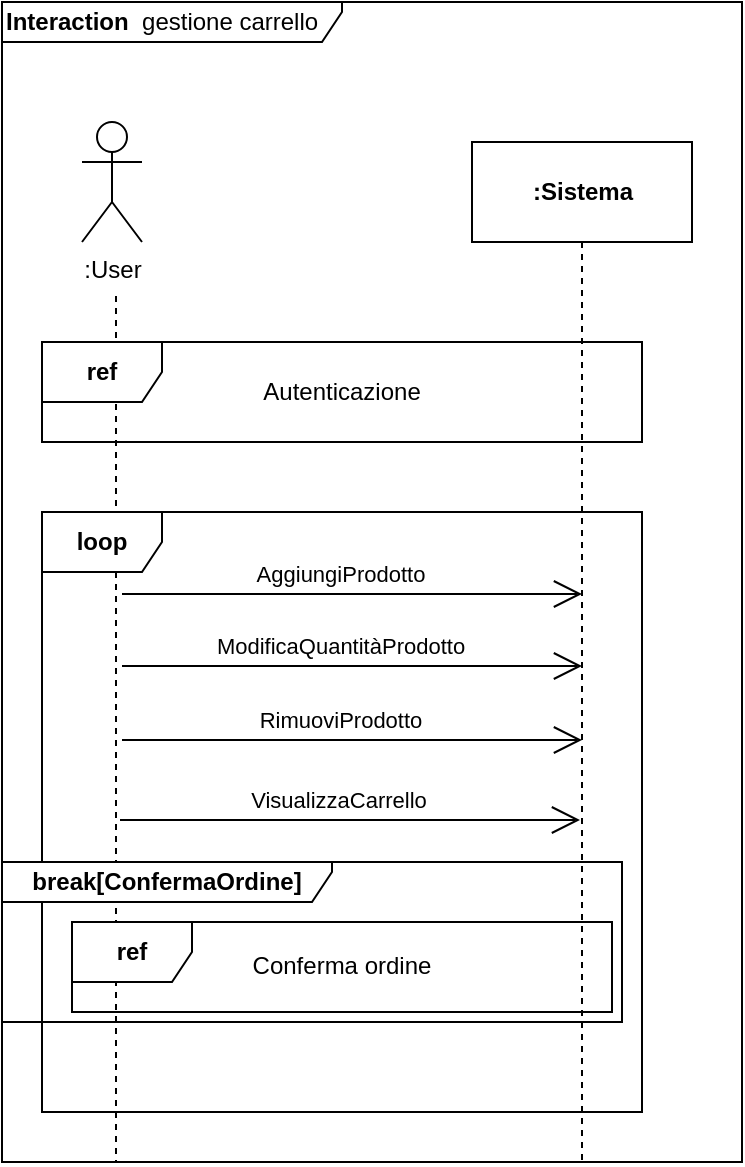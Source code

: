 <mxfile version="13.4.2" type="device"><diagram id="_PdjCrSMOXT0rBx8bq9w" name="Page-1"><mxGraphModel dx="1406" dy="765" grid="1" gridSize="10" guides="1" tooltips="1" connect="1" arrows="1" fold="1" page="1" pageScale="1" pageWidth="827" pageHeight="1169" math="0" shadow="0"><root><mxCell id="0"/><mxCell id="1" parent="0"/><mxCell id="c40uBQBVayrbRp4iW3dY-1" value=":User" style="shape=umlActor;verticalLabelPosition=bottom;labelBackgroundColor=#ffffff;verticalAlign=top;html=1;" parent="1" vertex="1"><mxGeometry x="50" y="90" width="30" height="60" as="geometry"/></mxCell><mxCell id="c40uBQBVayrbRp4iW3dY-3" value="&lt;b&gt;Interaction&amp;nbsp; &lt;/b&gt;gestione carrello" style="shape=umlFrame;whiteSpace=wrap;html=1;width=170;height=20;align=left;" parent="1" vertex="1"><mxGeometry x="10" y="30" width="370" height="580" as="geometry"/></mxCell><mxCell id="c40uBQBVayrbRp4iW3dY-4" value="" style="endArrow=none;dashed=1;html=1;" parent="1" edge="1"><mxGeometry width="50" height="50" relative="1" as="geometry"><mxPoint x="67" y="177" as="sourcePoint"/><mxPoint x="67" y="610" as="targetPoint"/></mxGeometry></mxCell><mxCell id="c40uBQBVayrbRp4iW3dY-5" value="&lt;b&gt;:Sistema&lt;/b&gt;" style="html=1;" parent="1" vertex="1"><mxGeometry x="245" y="100" width="110" height="50" as="geometry"/></mxCell><mxCell id="c40uBQBVayrbRp4iW3dY-6" value="" style="endArrow=none;dashed=1;html=1;exitX=0.5;exitY=1;exitDx=0;exitDy=0;" parent="1" source="c40uBQBVayrbRp4iW3dY-5" edge="1"><mxGeometry width="50" height="50" relative="1" as="geometry"><mxPoint x="142" y="187" as="sourcePoint"/><mxPoint x="300" y="610" as="targetPoint"/></mxGeometry></mxCell><mxCell id="c40uBQBVayrbRp4iW3dY-7" value="&lt;b&gt;ref&lt;/b&gt;" style="shape=umlFrame;whiteSpace=wrap;html=1;" parent="1" vertex="1"><mxGeometry x="30" y="200" width="300" height="50" as="geometry"/></mxCell><mxCell id="c40uBQBVayrbRp4iW3dY-8" value="Autenticazione" style="text;html=1;strokeColor=none;fillColor=none;align=center;verticalAlign=middle;whiteSpace=wrap;rounded=0;" parent="1" vertex="1"><mxGeometry x="160" y="215" width="40" height="20" as="geometry"/></mxCell><mxCell id="c40uBQBVayrbRp4iW3dY-11" value="&lt;b&gt;loop&lt;/b&gt;" style="shape=umlFrame;whiteSpace=wrap;html=1;" parent="1" vertex="1"><mxGeometry x="30" y="285" width="300" height="300" as="geometry"/></mxCell><mxCell id="c40uBQBVayrbRp4iW3dY-13" value="AggiungiProdotto" style="endArrow=open;endFill=1;endSize=12;html=1;" parent="1" edge="1"><mxGeometry x="-0.053" y="10" width="160" relative="1" as="geometry"><mxPoint x="70" y="326" as="sourcePoint"/><mxPoint x="300" y="326" as="targetPoint"/><mxPoint as="offset"/></mxGeometry></mxCell><mxCell id="c40uBQBVayrbRp4iW3dY-14" value="ModificaQuantitàProdotto" style="endArrow=open;endFill=1;endSize=12;html=1;" parent="1" edge="1"><mxGeometry x="-0.053" y="10" width="160" relative="1" as="geometry"><mxPoint x="70" y="362" as="sourcePoint"/><mxPoint x="300" y="362" as="targetPoint"/><mxPoint as="offset"/></mxGeometry></mxCell><mxCell id="c40uBQBVayrbRp4iW3dY-15" value="RimuoviProdotto" style="endArrow=open;endFill=1;endSize=12;html=1;" parent="1" edge="1"><mxGeometry x="-0.053" y="10" width="160" relative="1" as="geometry"><mxPoint x="70" y="399" as="sourcePoint"/><mxPoint x="300" y="399" as="targetPoint"/><mxPoint as="offset"/></mxGeometry></mxCell><mxCell id="c40uBQBVayrbRp4iW3dY-16" value="VisualizzaCarrello" style="endArrow=open;endFill=1;endSize=12;html=1;" parent="1" edge="1"><mxGeometry x="-0.053" y="10" width="160" relative="1" as="geometry"><mxPoint x="69" y="439" as="sourcePoint"/><mxPoint x="299" y="439" as="targetPoint"/><mxPoint as="offset"/></mxGeometry></mxCell><mxCell id="c40uBQBVayrbRp4iW3dY-17" value="&lt;b&gt;break[ConfermaOrdine]&lt;/b&gt;" style="shape=umlFrame;whiteSpace=wrap;html=1;width=165;height=20;" parent="1" vertex="1"><mxGeometry x="10" y="460" width="310" height="80" as="geometry"/></mxCell><mxCell id="c40uBQBVayrbRp4iW3dY-19" value="&lt;b&gt;ref&lt;/b&gt;" style="shape=umlFrame;whiteSpace=wrap;html=1;" parent="1" vertex="1"><mxGeometry x="45" y="490" width="270" height="45" as="geometry"/></mxCell><mxCell id="c40uBQBVayrbRp4iW3dY-21" value="Conferma ordine" style="text;html=1;strokeColor=none;fillColor=none;align=center;verticalAlign=middle;whiteSpace=wrap;rounded=0;" parent="1" vertex="1"><mxGeometry x="130" y="507" width="100" height="10" as="geometry"/></mxCell></root></mxGraphModel></diagram></mxfile>